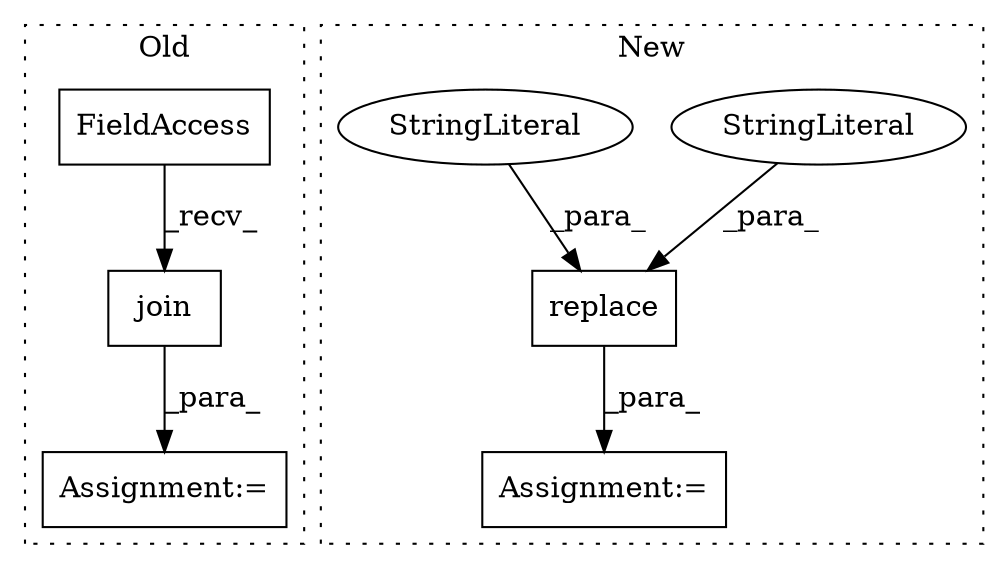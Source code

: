 digraph G {
subgraph cluster0 {
1 [label="join" a="32" s="2621,2696" l="5,1" shape="box"];
6 [label="Assignment:=" a="7" s="2613" l="1" shape="box"];
7 [label="FieldAccess" a="22" s="2614" l="6" shape="box"];
label = "Old";
style="dotted";
}
subgraph cluster1 {
2 [label="replace" a="32" s="2612,2629" l="8,1" shape="box"];
3 [label="StringLiteral" a="45" s="2624" l="3" shape="ellipse"];
4 [label="StringLiteral" a="45" s="2620" l="3" shape="ellipse"];
5 [label="Assignment:=" a="7" s="2653" l="1" shape="box"];
label = "New";
style="dotted";
}
1 -> 6 [label="_para_"];
2 -> 5 [label="_para_"];
3 -> 2 [label="_para_"];
4 -> 2 [label="_para_"];
7 -> 1 [label="_recv_"];
}